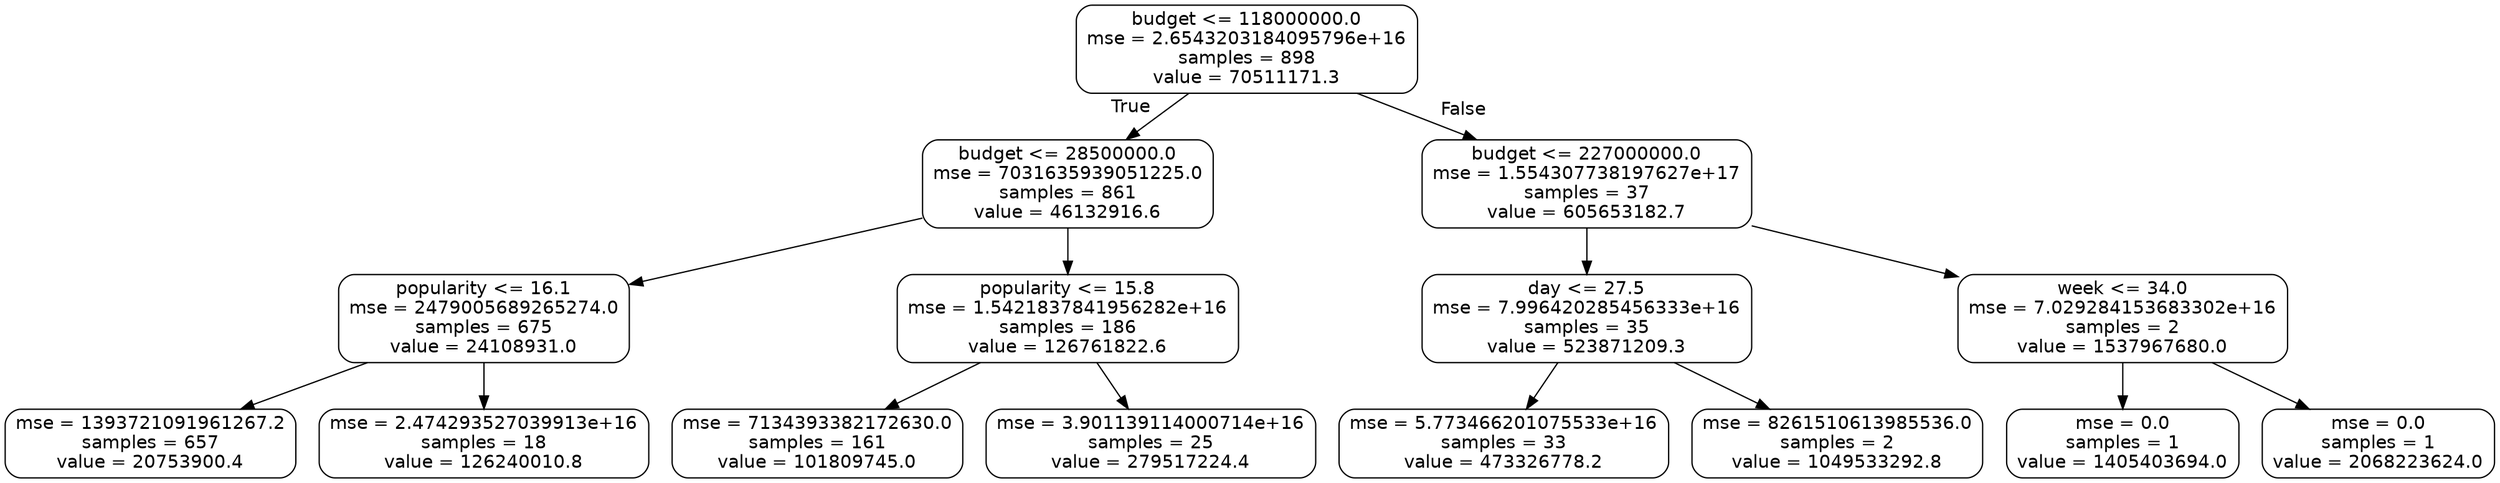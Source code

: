 digraph Tree {
node [shape=box, style="rounded", color="black", fontname=helvetica] ;
edge [fontname=helvetica] ;
0 [label="budget <= 118000000.0\nmse = 2.6543203184095796e+16\nsamples = 898\nvalue = 70511171.3"] ;
1 [label="budget <= 28500000.0\nmse = 7031635939051225.0\nsamples = 861\nvalue = 46132916.6"] ;
0 -> 1 [labeldistance=2.5, labelangle=45, headlabel="True"] ;
2 [label="popularity <= 16.1\nmse = 2479005689265274.0\nsamples = 675\nvalue = 24108931.0"] ;
1 -> 2 ;
3 [label="mse = 1393721091961267.2\nsamples = 657\nvalue = 20753900.4"] ;
2 -> 3 ;
4 [label="mse = 2.474293527039913e+16\nsamples = 18\nvalue = 126240010.8"] ;
2 -> 4 ;
5 [label="popularity <= 15.8\nmse = 1.5421837841956282e+16\nsamples = 186\nvalue = 126761822.6"] ;
1 -> 5 ;
6 [label="mse = 7134393382172630.0\nsamples = 161\nvalue = 101809745.0"] ;
5 -> 6 ;
7 [label="mse = 3.901139114000714e+16\nsamples = 25\nvalue = 279517224.4"] ;
5 -> 7 ;
8 [label="budget <= 227000000.0\nmse = 1.554307738197627e+17\nsamples = 37\nvalue = 605653182.7"] ;
0 -> 8 [labeldistance=2.5, labelangle=-45, headlabel="False"] ;
9 [label="day <= 27.5\nmse = 7.996420285456333e+16\nsamples = 35\nvalue = 523871209.3"] ;
8 -> 9 ;
10 [label="mse = 5.773466201075533e+16\nsamples = 33\nvalue = 473326778.2"] ;
9 -> 10 ;
11 [label="mse = 8261510613985536.0\nsamples = 2\nvalue = 1049533292.8"] ;
9 -> 11 ;
12 [label="week <= 34.0\nmse = 7.029284153683302e+16\nsamples = 2\nvalue = 1537967680.0"] ;
8 -> 12 ;
13 [label="mse = 0.0\nsamples = 1\nvalue = 1405403694.0"] ;
12 -> 13 ;
14 [label="mse = 0.0\nsamples = 1\nvalue = 2068223624.0"] ;
12 -> 14 ;
}